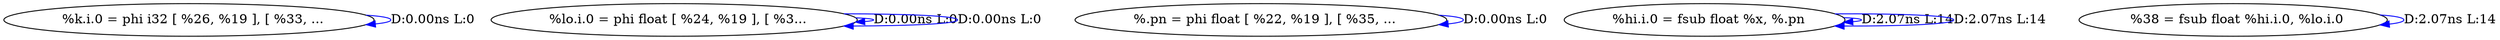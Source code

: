 digraph {
Node0x35b9d10[label="  %k.i.0 = phi i32 [ %26, %19 ], [ %33, ..."];
Node0x35b9d10 -> Node0x35b9d10[label="D:0.00ns L:0",color=blue];
Node0x35b9df0[label="  %lo.i.0 = phi float [ %24, %19 ], [ %3..."];
Node0x35b9df0 -> Node0x35b9df0[label="D:0.00ns L:0",color=blue];
Node0x35b9df0 -> Node0x35b9df0[label="D:0.00ns L:0",color=blue];
Node0x35b9ed0[label="  %.pn = phi float [ %22, %19 ], [ %35, ..."];
Node0x35b9ed0 -> Node0x35b9ed0[label="D:0.00ns L:0",color=blue];
Node0x35b9fb0[label="  %hi.i.0 = fsub float %x, %.pn"];
Node0x35b9fb0 -> Node0x35b9fb0[label="D:2.07ns L:14",color=blue];
Node0x35b9fb0 -> Node0x35b9fb0[label="D:2.07ns L:14",color=blue];
Node0x35ba090[label="  %38 = fsub float %hi.i.0, %lo.i.0"];
Node0x35ba090 -> Node0x35ba090[label="D:2.07ns L:14",color=blue];
}
